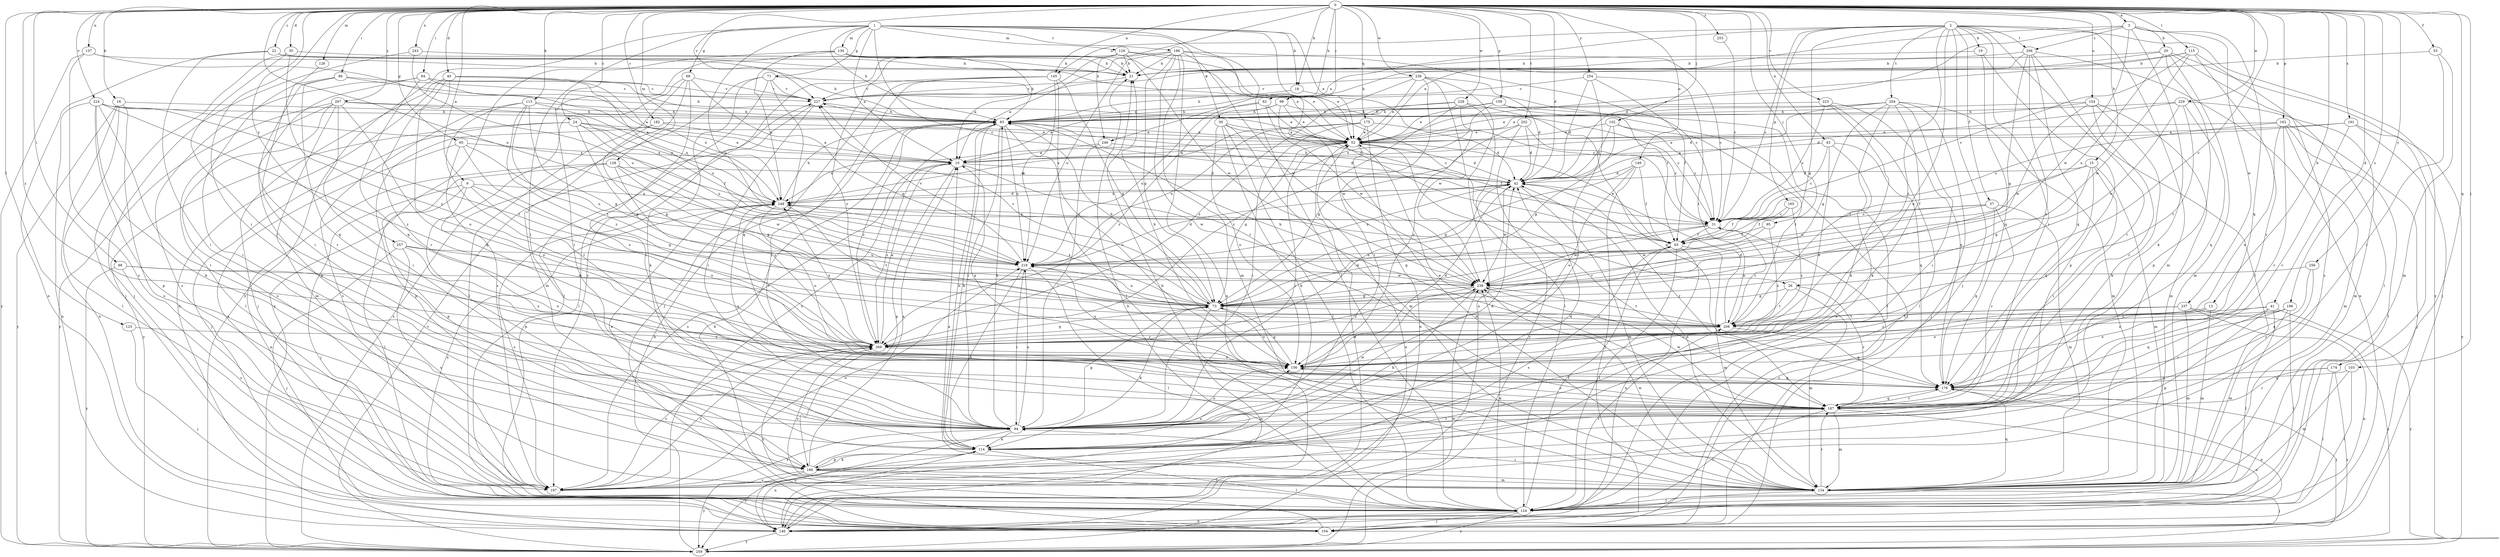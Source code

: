 strict digraph  {
0;
1;
2;
3;
9;
10;
13;
15;
16;
18;
19;
20;
21;
22;
24;
26;
30;
31;
35;
40;
41;
42;
43;
52;
55;
57;
63;
65;
68;
71;
73;
82;
83;
84;
86;
88;
94;
95;
98;
102;
103;
104;
113;
114;
115;
123;
124;
126;
128;
129;
130;
134;
137;
145;
146;
149;
154;
156;
159;
162;
165;
166;
174;
175;
176;
182;
186;
187;
191;
196;
197;
202;
204;
206;
208;
218;
223;
224;
227;
228;
229;
236;
237;
238;
243;
246;
248;
253;
254;
256;
257;
259;
267;
269;
0 -> 3  [label=a];
0 -> 9  [label=a];
0 -> 13  [label=b];
0 -> 15  [label=b];
0 -> 16  [label=b];
0 -> 18  [label=b];
0 -> 22  [label=c];
0 -> 24  [label=c];
0 -> 26  [label=c];
0 -> 35  [label=d];
0 -> 40  [label=d];
0 -> 41  [label=d];
0 -> 42  [label=d];
0 -> 43  [label=e];
0 -> 55  [label=f];
0 -> 65  [label=g];
0 -> 82  [label=h];
0 -> 84  [label=i];
0 -> 86  [label=i];
0 -> 88  [label=i];
0 -> 94  [label=i];
0 -> 95  [label=j];
0 -> 98  [label=j];
0 -> 102  [label=j];
0 -> 103  [label=j];
0 -> 113  [label=k];
0 -> 115  [label=l];
0 -> 123  [label=l];
0 -> 126  [label=m];
0 -> 128  [label=m];
0 -> 137  [label=n];
0 -> 145  [label=n];
0 -> 149  [label=o];
0 -> 154  [label=o];
0 -> 159  [label=p];
0 -> 162  [label=p];
0 -> 174  [label=q];
0 -> 175  [label=q];
0 -> 182  [label=r];
0 -> 191  [label=s];
0 -> 196  [label=s];
0 -> 202  [label=t];
0 -> 218  [label=u];
0 -> 223  [label=v];
0 -> 224  [label=v];
0 -> 227  [label=v];
0 -> 228  [label=w];
0 -> 229  [label=w];
0 -> 236  [label=w];
0 -> 243  [label=x];
0 -> 246  [label=x];
0 -> 253  [label=y];
0 -> 254  [label=y];
0 -> 256  [label=y];
0 -> 257  [label=y];
0 -> 267  [label=z];
0 -> 269  [label=z];
1 -> 10  [label=a];
1 -> 18  [label=b];
1 -> 26  [label=c];
1 -> 30  [label=c];
1 -> 31  [label=c];
1 -> 52  [label=e];
1 -> 68  [label=g];
1 -> 71  [label=g];
1 -> 83  [label=h];
1 -> 94  [label=i];
1 -> 124  [label=l];
1 -> 129  [label=m];
1 -> 130  [label=m];
1 -> 186  [label=r];
1 -> 218  [label=u];
1 -> 259  [label=y];
2 -> 19  [label=b];
2 -> 31  [label=c];
2 -> 57  [label=f];
2 -> 73  [label=g];
2 -> 104  [label=j];
2 -> 124  [label=l];
2 -> 134  [label=m];
2 -> 145  [label=n];
2 -> 156  [label=o];
2 -> 165  [label=p];
2 -> 187  [label=r];
2 -> 204  [label=t];
2 -> 206  [label=t];
2 -> 246  [label=x];
2 -> 259  [label=y];
2 -> 269  [label=z];
3 -> 20  [label=b];
3 -> 42  [label=d];
3 -> 52  [label=e];
3 -> 114  [label=k];
3 -> 176  [label=q];
3 -> 206  [label=t];
3 -> 237  [label=w];
3 -> 238  [label=w];
9 -> 73  [label=g];
9 -> 104  [label=j];
9 -> 124  [label=l];
9 -> 156  [label=o];
9 -> 166  [label=p];
9 -> 248  [label=x];
10 -> 42  [label=d];
10 -> 166  [label=p];
10 -> 197  [label=s];
10 -> 238  [label=w];
10 -> 269  [label=z];
13 -> 134  [label=m];
13 -> 156  [label=o];
13 -> 208  [label=t];
15 -> 42  [label=d];
15 -> 63  [label=f];
15 -> 73  [label=g];
15 -> 94  [label=i];
15 -> 134  [label=m];
15 -> 176  [label=q];
16 -> 83  [label=h];
16 -> 124  [label=l];
16 -> 146  [label=n];
16 -> 197  [label=s];
16 -> 259  [label=y];
18 -> 63  [label=f];
18 -> 83  [label=h];
19 -> 21  [label=b];
19 -> 166  [label=p];
19 -> 176  [label=q];
20 -> 21  [label=b];
20 -> 83  [label=h];
20 -> 104  [label=j];
20 -> 124  [label=l];
20 -> 134  [label=m];
20 -> 166  [label=p];
20 -> 218  [label=u];
21 -> 227  [label=v];
22 -> 21  [label=b];
22 -> 52  [label=e];
22 -> 83  [label=h];
22 -> 94  [label=i];
22 -> 146  [label=n];
24 -> 10  [label=a];
24 -> 52  [label=e];
24 -> 63  [label=f];
24 -> 73  [label=g];
24 -> 104  [label=j];
24 -> 218  [label=u];
24 -> 259  [label=y];
26 -> 73  [label=g];
26 -> 134  [label=m];
26 -> 187  [label=r];
26 -> 208  [label=t];
30 -> 52  [label=e];
30 -> 63  [label=f];
30 -> 114  [label=k];
30 -> 124  [label=l];
30 -> 134  [label=m];
30 -> 156  [label=o];
31 -> 63  [label=f];
31 -> 73  [label=g];
31 -> 238  [label=w];
31 -> 248  [label=x];
35 -> 21  [label=b];
35 -> 104  [label=j];
35 -> 187  [label=r];
35 -> 269  [label=z];
40 -> 104  [label=j];
40 -> 146  [label=n];
40 -> 156  [label=o];
40 -> 187  [label=r];
40 -> 218  [label=u];
40 -> 227  [label=v];
40 -> 248  [label=x];
41 -> 124  [label=l];
41 -> 166  [label=p];
41 -> 187  [label=r];
41 -> 208  [label=t];
41 -> 259  [label=y];
41 -> 269  [label=z];
42 -> 83  [label=h];
42 -> 134  [label=m];
42 -> 187  [label=r];
42 -> 218  [label=u];
42 -> 238  [label=w];
42 -> 248  [label=x];
43 -> 10  [label=a];
43 -> 31  [label=c];
43 -> 156  [label=o];
43 -> 176  [label=q];
43 -> 197  [label=s];
52 -> 10  [label=a];
52 -> 42  [label=d];
52 -> 73  [label=g];
52 -> 94  [label=i];
52 -> 134  [label=m];
52 -> 187  [label=r];
52 -> 248  [label=x];
55 -> 21  [label=b];
55 -> 94  [label=i];
55 -> 134  [label=m];
57 -> 31  [label=c];
57 -> 63  [label=f];
57 -> 134  [label=m];
57 -> 176  [label=q];
57 -> 187  [label=r];
57 -> 218  [label=u];
63 -> 52  [label=e];
63 -> 124  [label=l];
63 -> 134  [label=m];
63 -> 146  [label=n];
63 -> 197  [label=s];
63 -> 218  [label=u];
65 -> 10  [label=a];
65 -> 156  [label=o];
65 -> 197  [label=s];
65 -> 218  [label=u];
65 -> 269  [label=z];
68 -> 73  [label=g];
68 -> 94  [label=i];
68 -> 124  [label=l];
68 -> 134  [label=m];
68 -> 197  [label=s];
68 -> 227  [label=v];
71 -> 31  [label=c];
71 -> 114  [label=k];
71 -> 124  [label=l];
71 -> 176  [label=q];
71 -> 227  [label=v];
71 -> 259  [label=y];
73 -> 83  [label=h];
73 -> 114  [label=k];
73 -> 146  [label=n];
73 -> 156  [label=o];
73 -> 208  [label=t];
73 -> 218  [label=u];
73 -> 227  [label=v];
73 -> 248  [label=x];
82 -> 52  [label=e];
82 -> 83  [label=h];
82 -> 218  [label=u];
82 -> 238  [label=w];
83 -> 52  [label=e];
83 -> 94  [label=i];
83 -> 114  [label=k];
83 -> 156  [label=o];
83 -> 197  [label=s];
83 -> 218  [label=u];
83 -> 227  [label=v];
83 -> 269  [label=z];
84 -> 10  [label=a];
84 -> 52  [label=e];
84 -> 166  [label=p];
84 -> 176  [label=q];
84 -> 197  [label=s];
84 -> 227  [label=v];
86 -> 83  [label=h];
86 -> 94  [label=i];
86 -> 176  [label=q];
86 -> 187  [label=r];
86 -> 227  [label=v];
88 -> 197  [label=s];
88 -> 238  [label=w];
88 -> 259  [label=y];
88 -> 269  [label=z];
94 -> 42  [label=d];
94 -> 73  [label=g];
94 -> 83  [label=h];
94 -> 114  [label=k];
94 -> 146  [label=n];
94 -> 156  [label=o];
94 -> 187  [label=r];
94 -> 197  [label=s];
94 -> 218  [label=u];
94 -> 238  [label=w];
95 -> 63  [label=f];
95 -> 238  [label=w];
95 -> 269  [label=z];
98 -> 31  [label=c];
98 -> 52  [label=e];
98 -> 83  [label=h];
98 -> 238  [label=w];
98 -> 269  [label=z];
102 -> 31  [label=c];
102 -> 42  [label=d];
102 -> 52  [label=e];
102 -> 73  [label=g];
102 -> 208  [label=t];
103 -> 124  [label=l];
103 -> 134  [label=m];
103 -> 176  [label=q];
104 -> 31  [label=c];
104 -> 83  [label=h];
104 -> 269  [label=z];
113 -> 73  [label=g];
113 -> 83  [label=h];
113 -> 187  [label=r];
113 -> 197  [label=s];
113 -> 208  [label=t];
113 -> 248  [label=x];
113 -> 269  [label=z];
114 -> 42  [label=d];
114 -> 83  [label=h];
114 -> 124  [label=l];
114 -> 146  [label=n];
114 -> 166  [label=p];
114 -> 248  [label=x];
114 -> 259  [label=y];
115 -> 21  [label=b];
115 -> 31  [label=c];
115 -> 52  [label=e];
115 -> 187  [label=r];
115 -> 197  [label=s];
115 -> 238  [label=w];
123 -> 104  [label=j];
123 -> 269  [label=z];
124 -> 63  [label=f];
124 -> 104  [label=j];
124 -> 146  [label=n];
124 -> 208  [label=t];
124 -> 238  [label=w];
124 -> 248  [label=x];
124 -> 259  [label=y];
126 -> 94  [label=i];
128 -> 42  [label=d];
128 -> 73  [label=g];
128 -> 146  [label=n];
128 -> 166  [label=p];
128 -> 238  [label=w];
128 -> 269  [label=z];
129 -> 10  [label=a];
129 -> 21  [label=b];
129 -> 31  [label=c];
129 -> 52  [label=e];
129 -> 197  [label=s];
129 -> 238  [label=w];
129 -> 269  [label=z];
130 -> 21  [label=b];
130 -> 52  [label=e];
130 -> 83  [label=h];
130 -> 94  [label=i];
130 -> 248  [label=x];
130 -> 259  [label=y];
134 -> 10  [label=a];
134 -> 21  [label=b];
134 -> 42  [label=d];
134 -> 94  [label=i];
134 -> 104  [label=j];
134 -> 124  [label=l];
134 -> 176  [label=q];
134 -> 187  [label=r];
134 -> 238  [label=w];
134 -> 269  [label=z];
137 -> 21  [label=b];
137 -> 197  [label=s];
137 -> 248  [label=x];
137 -> 259  [label=y];
145 -> 73  [label=g];
145 -> 94  [label=i];
145 -> 104  [label=j];
145 -> 124  [label=l];
145 -> 218  [label=u];
145 -> 227  [label=v];
146 -> 21  [label=b];
146 -> 52  [label=e];
146 -> 259  [label=y];
149 -> 42  [label=d];
149 -> 63  [label=f];
149 -> 73  [label=g];
149 -> 104  [label=j];
149 -> 156  [label=o];
154 -> 52  [label=e];
154 -> 83  [label=h];
154 -> 114  [label=k];
154 -> 134  [label=m];
154 -> 187  [label=r];
154 -> 238  [label=w];
156 -> 21  [label=b];
156 -> 42  [label=d];
156 -> 73  [label=g];
156 -> 176  [label=q];
156 -> 218  [label=u];
159 -> 52  [label=e];
159 -> 83  [label=h];
159 -> 104  [label=j];
159 -> 124  [label=l];
159 -> 248  [label=x];
162 -> 31  [label=c];
162 -> 52  [label=e];
162 -> 104  [label=j];
162 -> 124  [label=l];
162 -> 134  [label=m];
162 -> 156  [label=o];
162 -> 187  [label=r];
165 -> 31  [label=c];
165 -> 63  [label=f];
165 -> 269  [label=z];
166 -> 10  [label=a];
166 -> 114  [label=k];
166 -> 124  [label=l];
166 -> 134  [label=m];
166 -> 156  [label=o];
166 -> 197  [label=s];
166 -> 259  [label=y];
174 -> 124  [label=l];
174 -> 176  [label=q];
174 -> 187  [label=r];
174 -> 259  [label=y];
175 -> 42  [label=d];
175 -> 52  [label=e];
175 -> 94  [label=i];
175 -> 146  [label=n];
175 -> 218  [label=u];
175 -> 248  [label=x];
176 -> 10  [label=a];
176 -> 104  [label=j];
176 -> 146  [label=n];
176 -> 187  [label=r];
182 -> 10  [label=a];
182 -> 52  [label=e];
182 -> 73  [label=g];
182 -> 166  [label=p];
186 -> 10  [label=a];
186 -> 21  [label=b];
186 -> 31  [label=c];
186 -> 63  [label=f];
186 -> 73  [label=g];
186 -> 134  [label=m];
186 -> 146  [label=n];
186 -> 187  [label=r];
186 -> 218  [label=u];
186 -> 238  [label=w];
187 -> 52  [label=e];
187 -> 94  [label=i];
187 -> 124  [label=l];
187 -> 134  [label=m];
187 -> 146  [label=n];
187 -> 156  [label=o];
187 -> 176  [label=q];
187 -> 238  [label=w];
187 -> 248  [label=x];
191 -> 10  [label=a];
191 -> 52  [label=e];
191 -> 124  [label=l];
191 -> 187  [label=r];
191 -> 259  [label=y];
196 -> 124  [label=l];
196 -> 134  [label=m];
196 -> 156  [label=o];
196 -> 176  [label=q];
196 -> 208  [label=t];
197 -> 218  [label=u];
197 -> 269  [label=z];
202 -> 31  [label=c];
202 -> 42  [label=d];
202 -> 52  [label=e];
202 -> 73  [label=g];
202 -> 259  [label=y];
204 -> 42  [label=d];
204 -> 52  [label=e];
204 -> 73  [label=g];
204 -> 83  [label=h];
204 -> 94  [label=i];
204 -> 104  [label=j];
204 -> 114  [label=k];
204 -> 134  [label=m];
204 -> 208  [label=t];
206 -> 21  [label=b];
206 -> 73  [label=g];
206 -> 146  [label=n];
206 -> 156  [label=o];
206 -> 176  [label=q];
206 -> 187  [label=r];
206 -> 227  [label=v];
208 -> 31  [label=c];
208 -> 42  [label=d];
208 -> 83  [label=h];
208 -> 176  [label=q];
208 -> 269  [label=z];
218 -> 42  [label=d];
218 -> 94  [label=i];
218 -> 114  [label=k];
218 -> 124  [label=l];
218 -> 227  [label=v];
218 -> 238  [label=w];
223 -> 31  [label=c];
223 -> 83  [label=h];
223 -> 114  [label=k];
223 -> 124  [label=l];
223 -> 176  [label=q];
224 -> 83  [label=h];
224 -> 94  [label=i];
224 -> 114  [label=k];
224 -> 146  [label=n];
224 -> 166  [label=p];
224 -> 208  [label=t];
224 -> 248  [label=x];
224 -> 269  [label=z];
227 -> 83  [label=h];
227 -> 94  [label=i];
227 -> 124  [label=l];
228 -> 10  [label=a];
228 -> 83  [label=h];
228 -> 124  [label=l];
228 -> 156  [label=o];
228 -> 176  [label=q];
228 -> 269  [label=z];
229 -> 42  [label=d];
229 -> 83  [label=h];
229 -> 134  [label=m];
229 -> 176  [label=q];
229 -> 208  [label=t];
229 -> 238  [label=w];
236 -> 42  [label=d];
236 -> 52  [label=e];
236 -> 94  [label=i];
236 -> 146  [label=n];
236 -> 227  [label=v];
236 -> 238  [label=w];
236 -> 269  [label=z];
237 -> 134  [label=m];
237 -> 146  [label=n];
237 -> 156  [label=o];
237 -> 208  [label=t];
237 -> 259  [label=y];
237 -> 269  [label=z];
238 -> 73  [label=g];
238 -> 114  [label=k];
238 -> 208  [label=t];
238 -> 269  [label=z];
243 -> 21  [label=b];
243 -> 104  [label=j];
243 -> 218  [label=u];
246 -> 10  [label=a];
246 -> 42  [label=d];
246 -> 94  [label=i];
248 -> 31  [label=c];
248 -> 42  [label=d];
248 -> 83  [label=h];
248 -> 156  [label=o];
248 -> 197  [label=s];
248 -> 208  [label=t];
253 -> 31  [label=c];
254 -> 42  [label=d];
254 -> 63  [label=f];
254 -> 94  [label=i];
254 -> 208  [label=t];
254 -> 227  [label=v];
256 -> 176  [label=q];
256 -> 187  [label=r];
256 -> 238  [label=w];
257 -> 104  [label=j];
257 -> 156  [label=o];
257 -> 197  [label=s];
257 -> 208  [label=t];
257 -> 218  [label=u];
259 -> 52  [label=e];
259 -> 83  [label=h];
259 -> 227  [label=v];
259 -> 238  [label=w];
267 -> 83  [label=h];
267 -> 94  [label=i];
267 -> 124  [label=l];
267 -> 134  [label=m];
267 -> 176  [label=q];
267 -> 197  [label=s];
267 -> 248  [label=x];
267 -> 259  [label=y];
269 -> 10  [label=a];
269 -> 42  [label=d];
269 -> 73  [label=g];
269 -> 156  [label=o];
269 -> 197  [label=s];
269 -> 248  [label=x];
}
